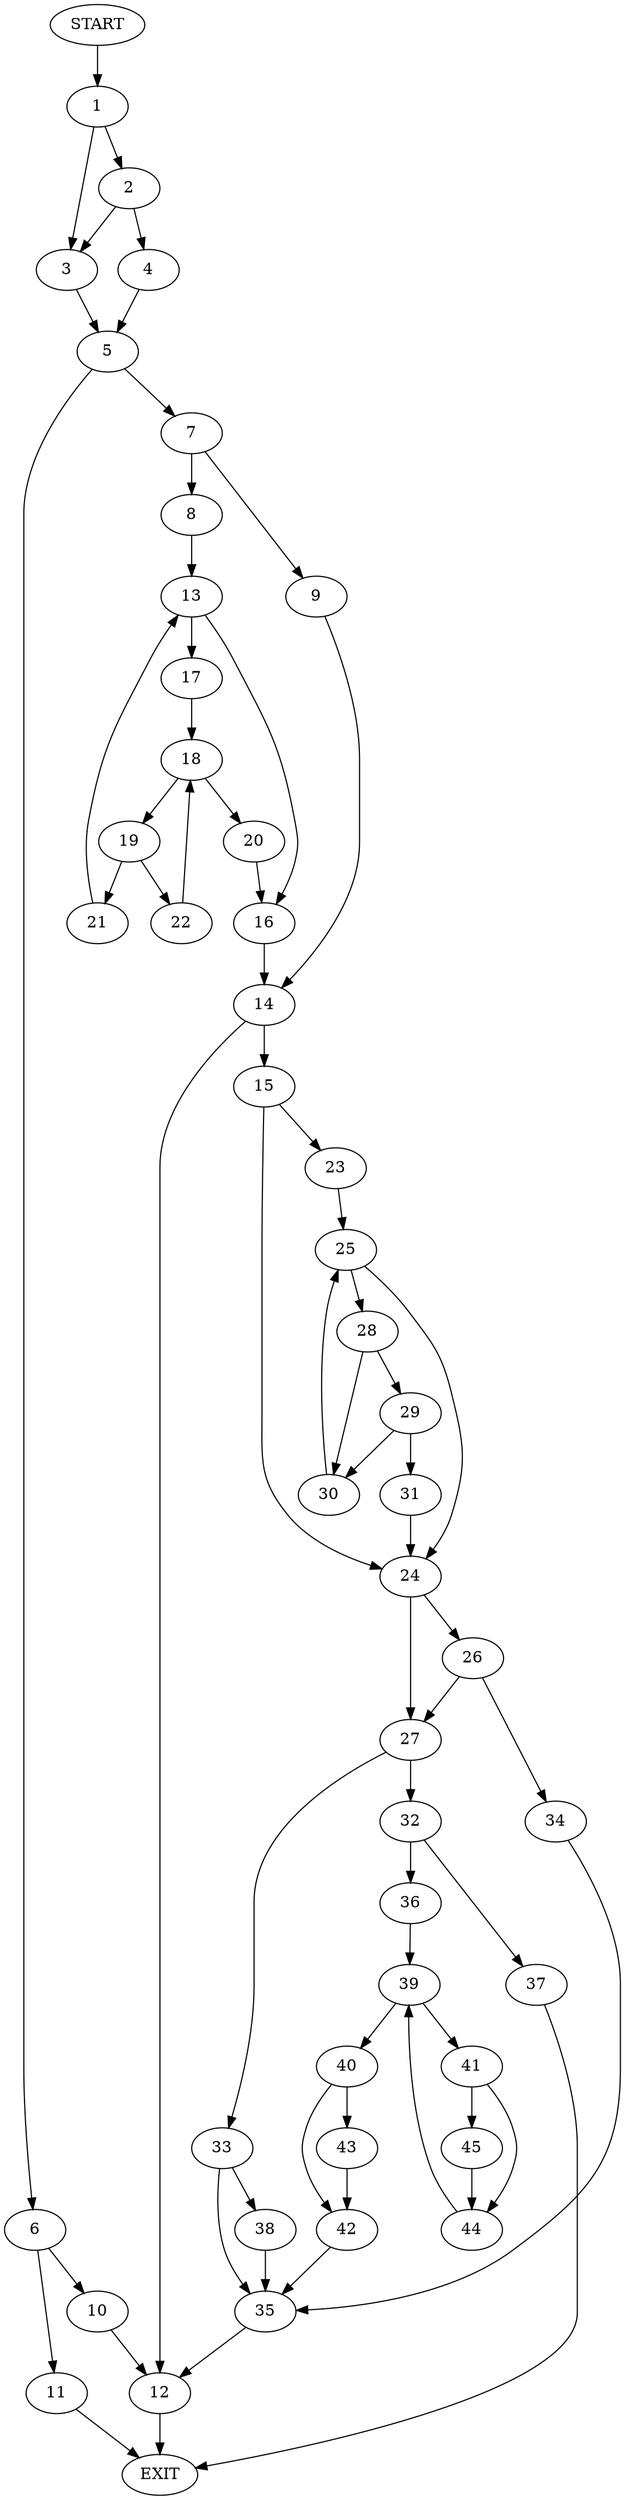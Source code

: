 digraph {
0 [label="START"]
46 [label="EXIT"]
0 -> 1
1 -> 2
1 -> 3
2 -> 4
2 -> 3
3 -> 5
4 -> 5
5 -> 6
5 -> 7
7 -> 8
7 -> 9
6 -> 10
6 -> 11
10 -> 12
11 -> 46
12 -> 46
8 -> 13
9 -> 14
14 -> 12
14 -> 15
13 -> 16
13 -> 17
17 -> 18
16 -> 14
18 -> 19
18 -> 20
20 -> 16
19 -> 21
19 -> 22
22 -> 18
21 -> 13
15 -> 23
15 -> 24
23 -> 25
24 -> 26
24 -> 27
25 -> 28
25 -> 24
28 -> 29
28 -> 30
29 -> 31
29 -> 30
30 -> 25
31 -> 24
27 -> 32
27 -> 33
26 -> 34
26 -> 27
34 -> 35
35 -> 12
32 -> 36
32 -> 37
33 -> 35
33 -> 38
36 -> 39
37 -> 46
39 -> 40
39 -> 41
40 -> 42
40 -> 43
41 -> 44
41 -> 45
44 -> 39
45 -> 44
43 -> 42
42 -> 35
38 -> 35
}
